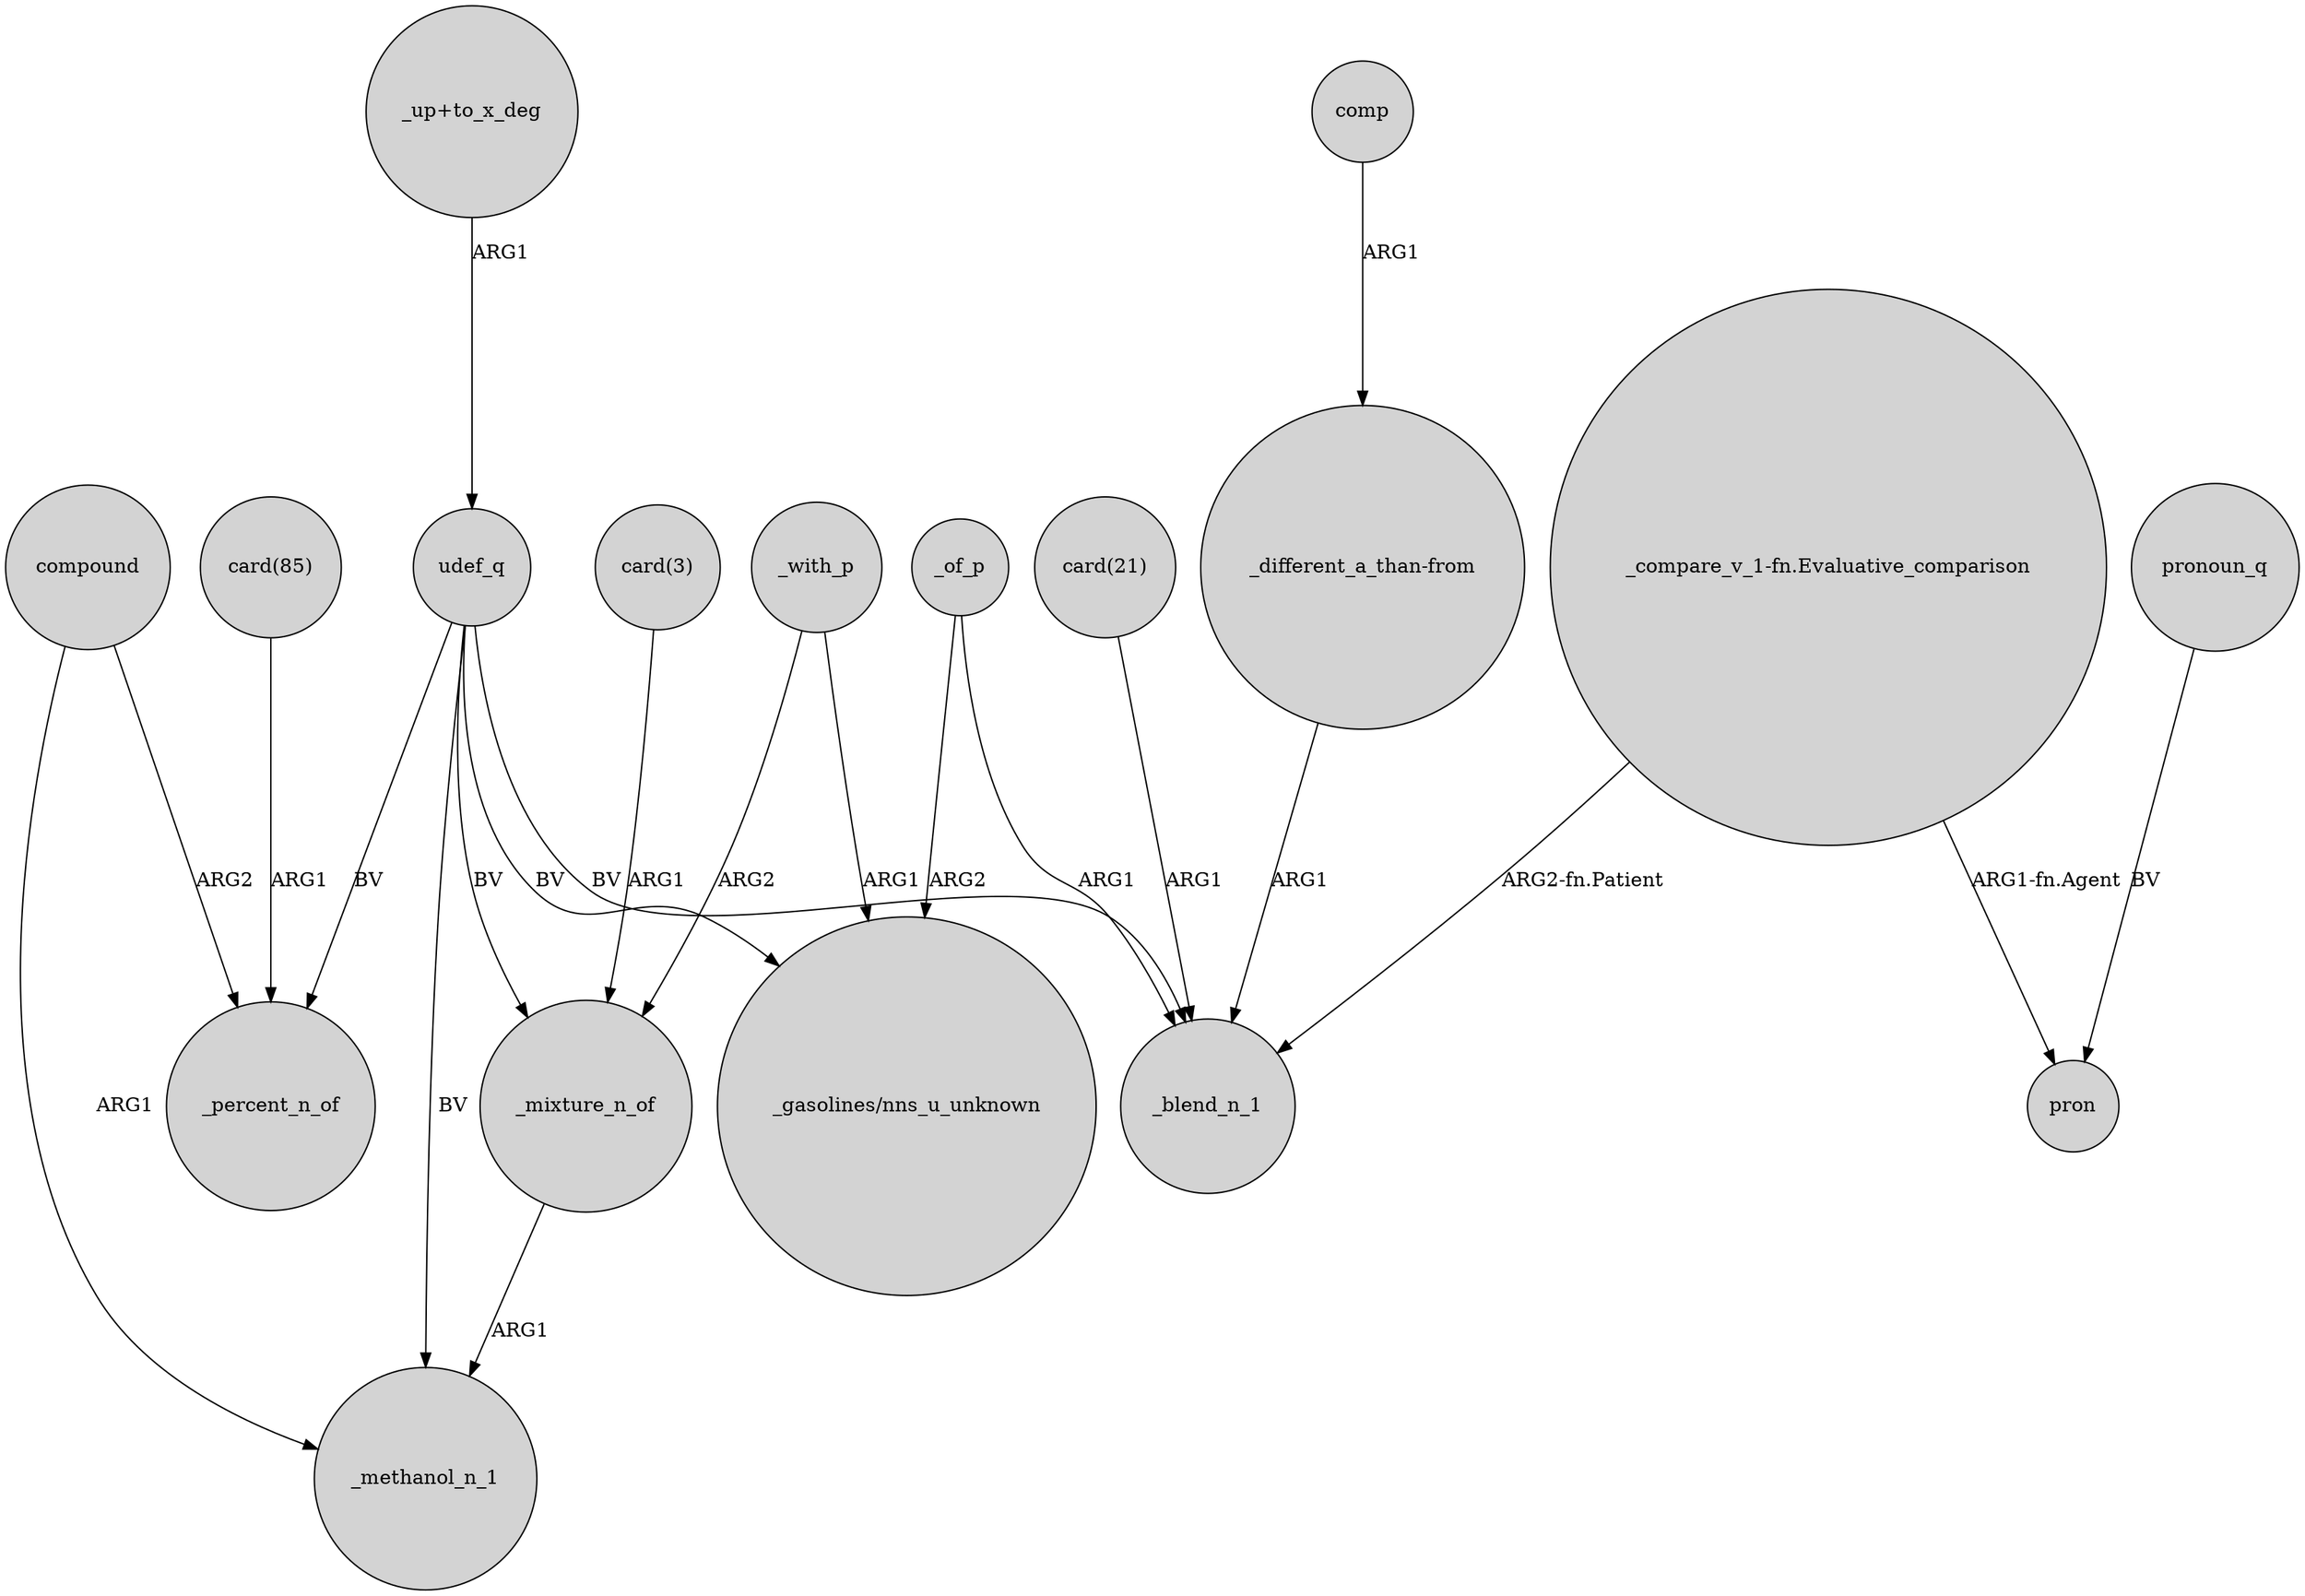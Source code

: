 digraph {
	node [shape=circle style=filled]
	"card(85)" -> _percent_n_of [label=ARG1]
	"_up+to_x_deg" -> udef_q [label=ARG1]
	_mixture_n_of -> _methanol_n_1 [label=ARG1]
	_with_p -> _mixture_n_of [label=ARG2]
	udef_q -> _mixture_n_of [label=BV]
	"_compare_v_1-fn.Evaluative_comparison" -> _blend_n_1 [label="ARG2-fn.Patient"]
	"card(3)" -> _mixture_n_of [label=ARG1]
	compound -> _percent_n_of [label=ARG2]
	pronoun_q -> pron [label=BV]
	udef_q -> "_gasolines/nns_u_unknown" [label=BV]
	"card(21)" -> _blend_n_1 [label=ARG1]
	compound -> _methanol_n_1 [label=ARG1]
	comp -> "_different_a_than-from" [label=ARG1]
	_with_p -> "_gasolines/nns_u_unknown" [label=ARG1]
	"_different_a_than-from" -> _blend_n_1 [label=ARG1]
	udef_q -> _blend_n_1 [label=BV]
	"_compare_v_1-fn.Evaluative_comparison" -> pron [label="ARG1-fn.Agent"]
	_of_p -> "_gasolines/nns_u_unknown" [label=ARG2]
	udef_q -> _percent_n_of [label=BV]
	udef_q -> _methanol_n_1 [label=BV]
	_of_p -> _blend_n_1 [label=ARG1]
}
